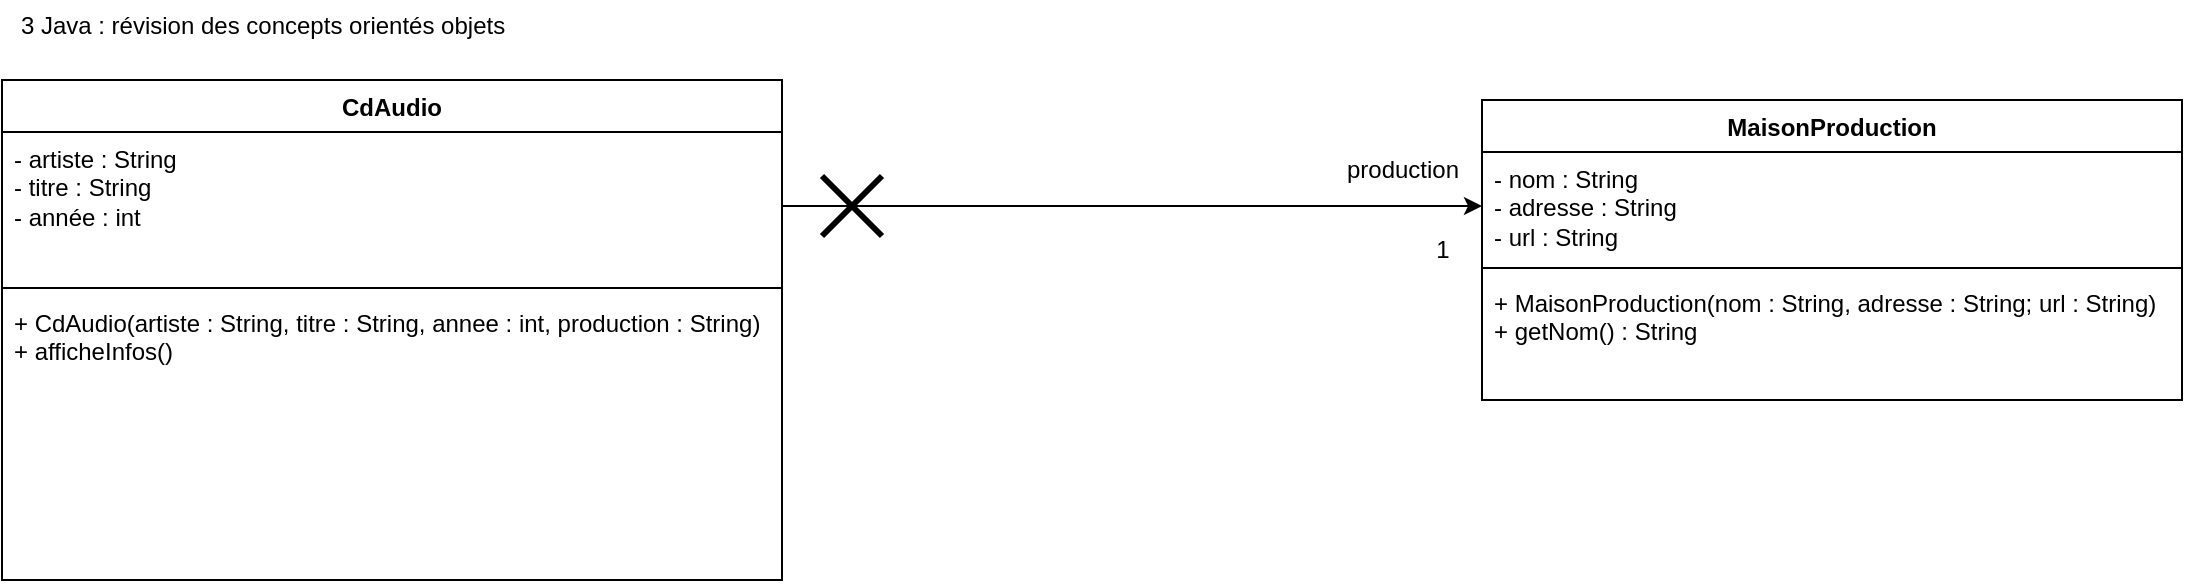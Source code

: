 <mxfile version="24.2.3" type="github">
  <diagram name="Page-1" id="r1wThmXf7OmxA-zegNH7">
    <mxGraphModel dx="1274" dy="650" grid="1" gridSize="10" guides="1" tooltips="1" connect="1" arrows="1" fold="1" page="1" pageScale="1" pageWidth="827" pageHeight="1169" math="0" shadow="0">
      <root>
        <mxCell id="0" />
        <mxCell id="1" parent="0" />
        <mxCell id="MVSJn5GeIBWJByS9rbYB-8" value="&lt;div&gt;3 Java : révision des concepts orientés objets&lt;/div&gt;&lt;div&gt;&lt;br&gt;&lt;/div&gt;" style="text;html=1;align=center;verticalAlign=middle;resizable=0;points=[];autosize=1;strokeColor=none;fillColor=none;" vertex="1" parent="1">
          <mxGeometry width="260" height="40" as="geometry" />
        </mxCell>
        <mxCell id="MVSJn5GeIBWJByS9rbYB-9" value="CdAudio" style="swimlane;fontStyle=1;align=center;verticalAlign=top;childLayout=stackLayout;horizontal=1;startSize=26;horizontalStack=0;resizeParent=1;resizeParentMax=0;resizeLast=0;collapsible=1;marginBottom=0;whiteSpace=wrap;html=1;" vertex="1" parent="1">
          <mxGeometry y="40" width="390" height="250" as="geometry" />
        </mxCell>
        <mxCell id="MVSJn5GeIBWJByS9rbYB-10" value="&lt;div&gt;- artiste : String&lt;/div&gt;&lt;div&gt;- titre : String&lt;/div&gt;&lt;div&gt;- année : int&lt;/div&gt;&lt;div&gt;&lt;br&gt;&lt;/div&gt;" style="text;strokeColor=none;fillColor=none;align=left;verticalAlign=top;spacingLeft=4;spacingRight=4;overflow=hidden;rotatable=0;points=[[0,0.5],[1,0.5]];portConstraint=eastwest;whiteSpace=wrap;html=1;" vertex="1" parent="MVSJn5GeIBWJByS9rbYB-9">
          <mxGeometry y="26" width="390" height="74" as="geometry" />
        </mxCell>
        <mxCell id="MVSJn5GeIBWJByS9rbYB-11" value="" style="line;strokeWidth=1;fillColor=none;align=left;verticalAlign=middle;spacingTop=-1;spacingLeft=3;spacingRight=3;rotatable=0;labelPosition=right;points=[];portConstraint=eastwest;strokeColor=inherit;" vertex="1" parent="MVSJn5GeIBWJByS9rbYB-9">
          <mxGeometry y="100" width="390" height="8" as="geometry" />
        </mxCell>
        <mxCell id="MVSJn5GeIBWJByS9rbYB-12" value="&lt;div&gt;+ CdAudio(artiste : String, titre : String, annee : int, production : String)&lt;/div&gt;&lt;div&gt;+ afficheInfos()&lt;br&gt;&lt;/div&gt;" style="text;strokeColor=none;fillColor=none;align=left;verticalAlign=top;spacingLeft=4;spacingRight=4;overflow=hidden;rotatable=0;points=[[0,0.5],[1,0.5]];portConstraint=eastwest;whiteSpace=wrap;html=1;" vertex="1" parent="MVSJn5GeIBWJByS9rbYB-9">
          <mxGeometry y="108" width="390" height="142" as="geometry" />
        </mxCell>
        <mxCell id="MVSJn5GeIBWJByS9rbYB-13" value="MaisonProduction" style="swimlane;fontStyle=1;align=center;verticalAlign=top;childLayout=stackLayout;horizontal=1;startSize=26;horizontalStack=0;resizeParent=1;resizeParentMax=0;resizeLast=0;collapsible=1;marginBottom=0;whiteSpace=wrap;html=1;" vertex="1" parent="1">
          <mxGeometry x="740" y="50" width="350" height="150" as="geometry" />
        </mxCell>
        <mxCell id="MVSJn5GeIBWJByS9rbYB-14" value="&lt;div&gt;- nom : String&lt;/div&gt;&lt;div&gt;- adresse : String&lt;/div&gt;&lt;div&gt;- url : String&lt;br&gt;&lt;/div&gt;" style="text;strokeColor=none;fillColor=none;align=left;verticalAlign=top;spacingLeft=4;spacingRight=4;overflow=hidden;rotatable=0;points=[[0,0.5],[1,0.5]];portConstraint=eastwest;whiteSpace=wrap;html=1;" vertex="1" parent="MVSJn5GeIBWJByS9rbYB-13">
          <mxGeometry y="26" width="350" height="54" as="geometry" />
        </mxCell>
        <mxCell id="MVSJn5GeIBWJByS9rbYB-15" value="" style="line;strokeWidth=1;fillColor=none;align=left;verticalAlign=middle;spacingTop=-1;spacingLeft=3;spacingRight=3;rotatable=0;labelPosition=right;points=[];portConstraint=eastwest;strokeColor=inherit;" vertex="1" parent="MVSJn5GeIBWJByS9rbYB-13">
          <mxGeometry y="80" width="350" height="8" as="geometry" />
        </mxCell>
        <mxCell id="MVSJn5GeIBWJByS9rbYB-16" value="&lt;div&gt;+ MaisonProduction(nom : String, adresse : String; url : String)&lt;/div&gt;&lt;div&gt;+ getNom() : String&lt;br&gt;&lt;/div&gt;" style="text;strokeColor=none;fillColor=none;align=left;verticalAlign=top;spacingLeft=4;spacingRight=4;overflow=hidden;rotatable=0;points=[[0,0.5],[1,0.5]];portConstraint=eastwest;whiteSpace=wrap;html=1;" vertex="1" parent="MVSJn5GeIBWJByS9rbYB-13">
          <mxGeometry y="88" width="350" height="62" as="geometry" />
        </mxCell>
        <mxCell id="MVSJn5GeIBWJByS9rbYB-18" style="edgeStyle=orthogonalEdgeStyle;rounded=0;orthogonalLoop=1;jettySize=auto;html=1;entryX=0;entryY=0.5;entryDx=0;entryDy=0;" edge="1" parent="1" source="MVSJn5GeIBWJByS9rbYB-10" target="MVSJn5GeIBWJByS9rbYB-14">
          <mxGeometry relative="1" as="geometry" />
        </mxCell>
        <mxCell id="MVSJn5GeIBWJByS9rbYB-19" value="production" style="text;html=1;align=center;verticalAlign=middle;resizable=0;points=[];autosize=1;strokeColor=none;fillColor=none;" vertex="1" parent="1">
          <mxGeometry x="660" y="70" width="80" height="30" as="geometry" />
        </mxCell>
        <mxCell id="MVSJn5GeIBWJByS9rbYB-20" value="1" style="text;html=1;align=center;verticalAlign=middle;resizable=0;points=[];autosize=1;strokeColor=none;fillColor=none;" vertex="1" parent="1">
          <mxGeometry x="705" y="110" width="30" height="30" as="geometry" />
        </mxCell>
        <mxCell id="MVSJn5GeIBWJByS9rbYB-24" value="" style="shape=umlDestroy;whiteSpace=wrap;html=1;strokeWidth=3;targetShapes=umlLifeline;" vertex="1" parent="1">
          <mxGeometry x="410" y="88" width="30" height="30" as="geometry" />
        </mxCell>
      </root>
    </mxGraphModel>
  </diagram>
</mxfile>
